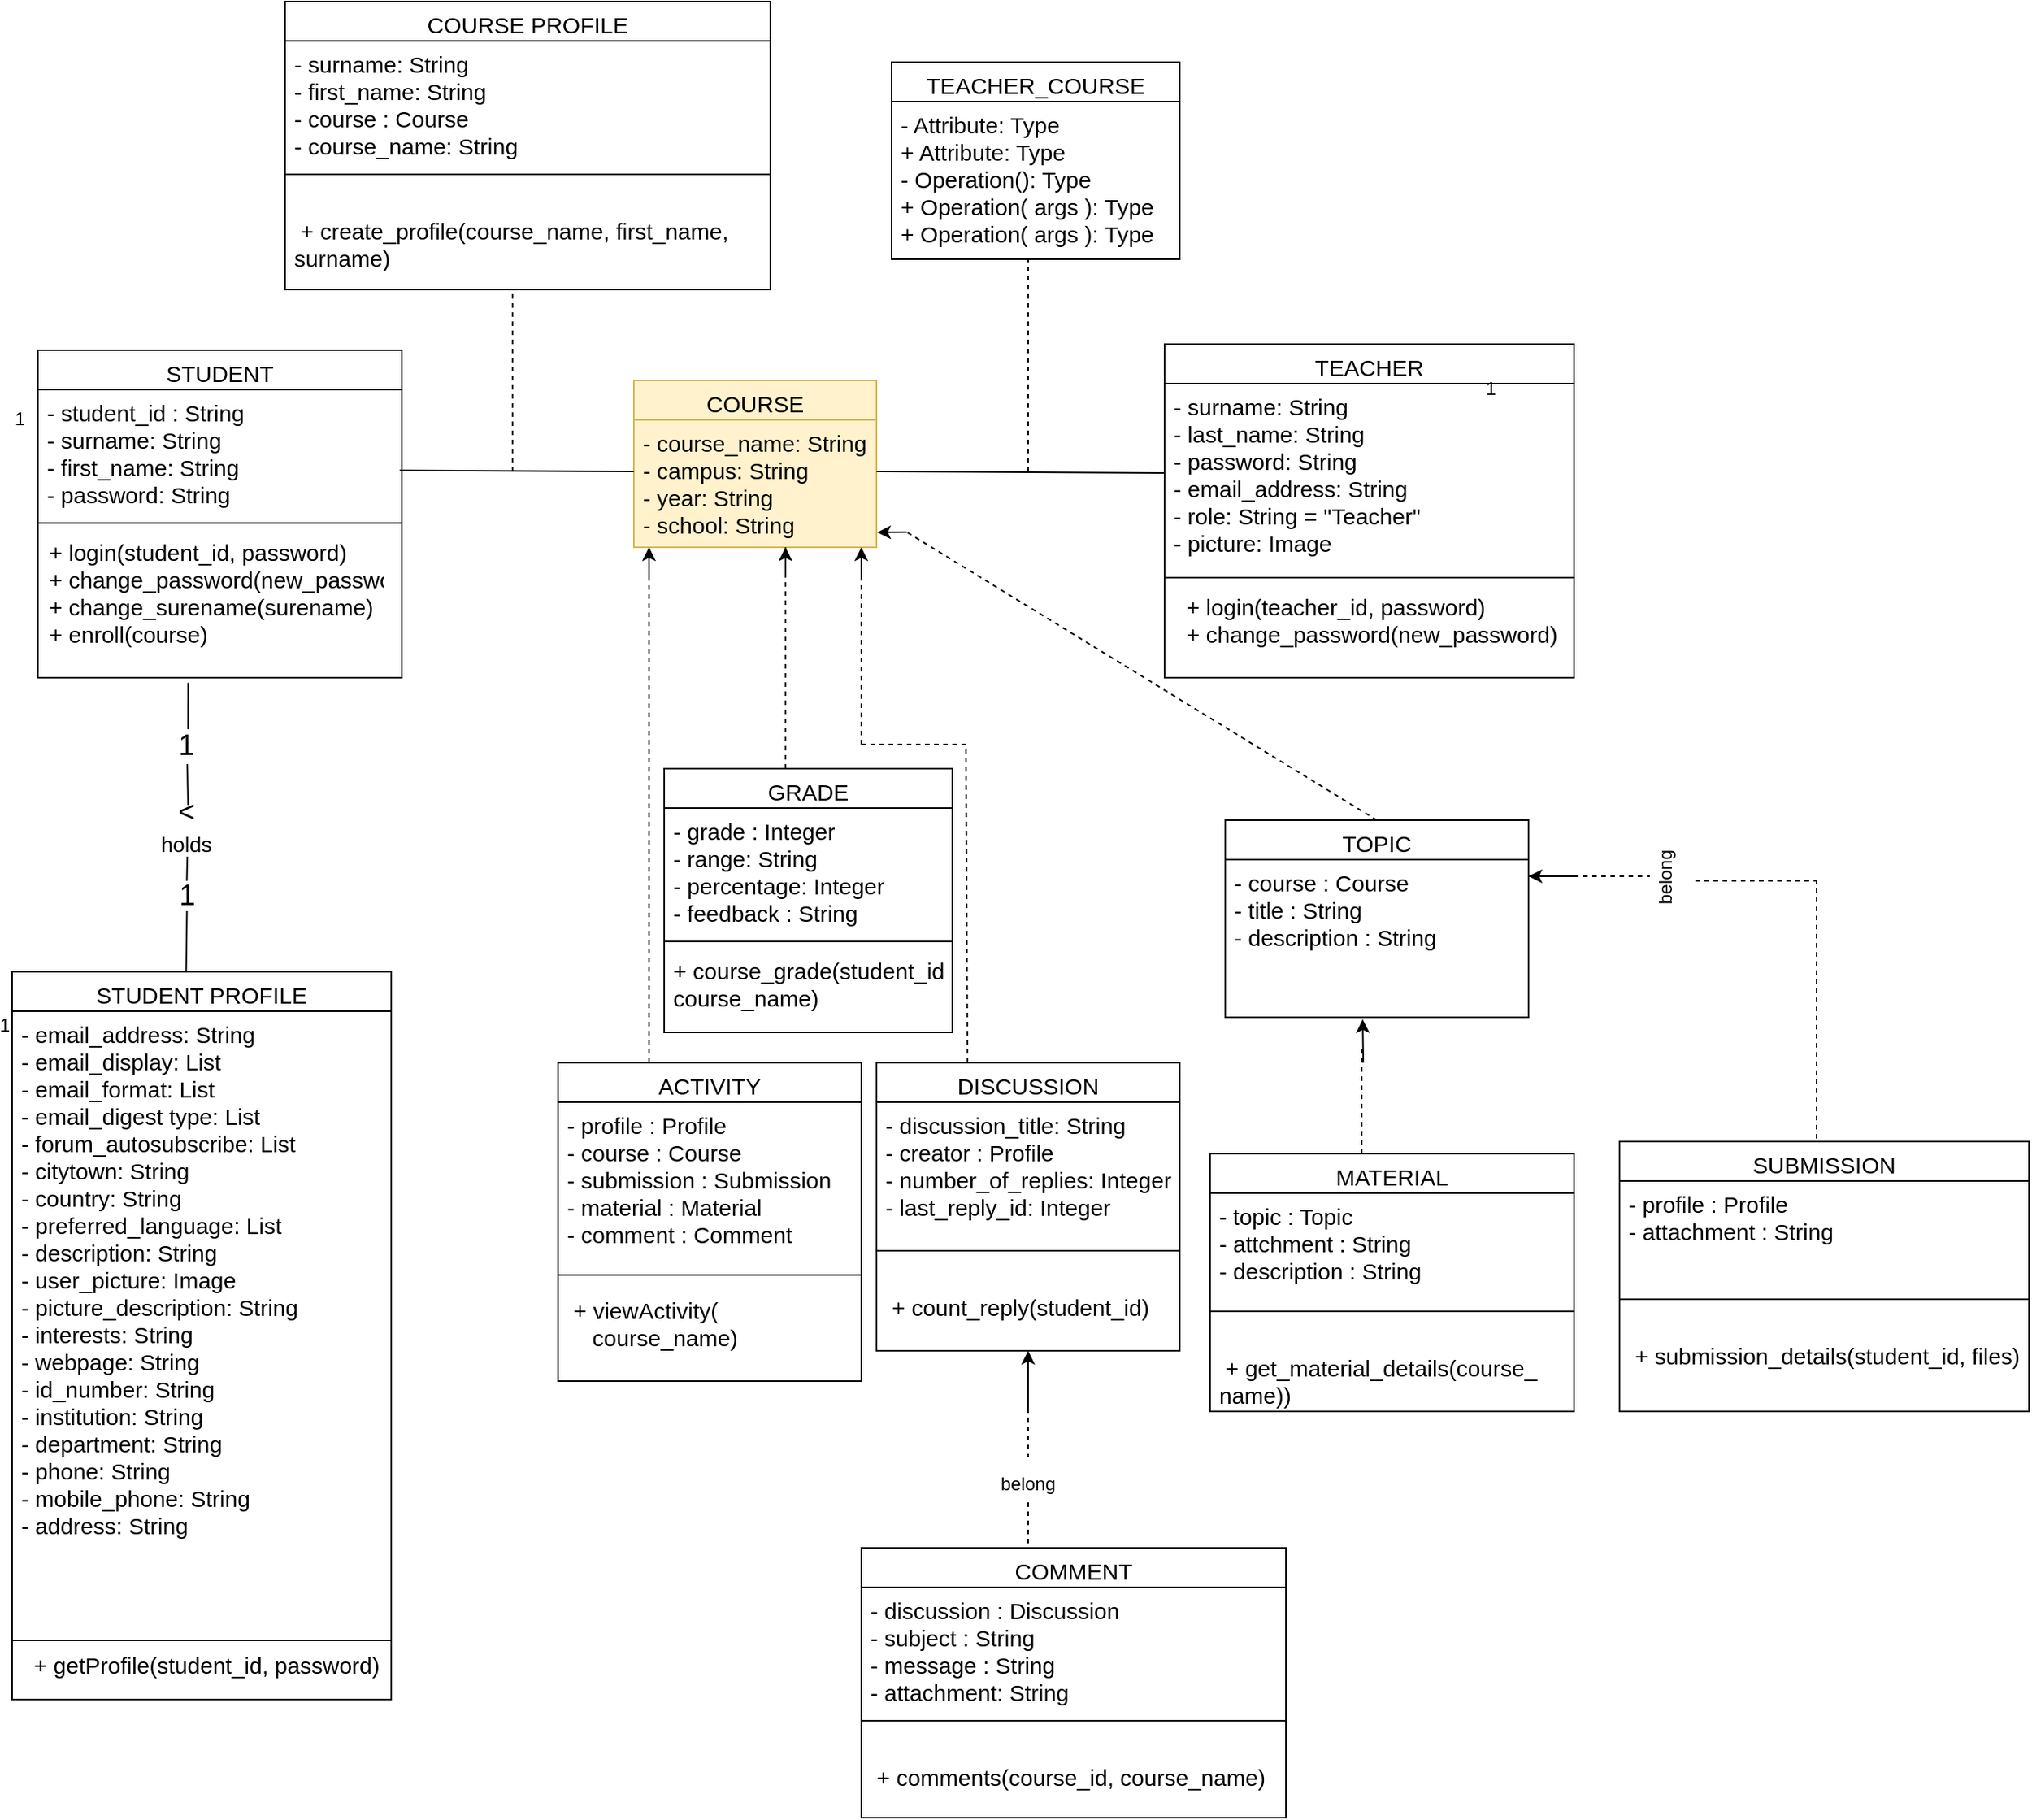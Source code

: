 <mxfile version="21.2.1" type="device">
  <diagram id="C5RBs43oDa-KdzZeNtuy" name="Page-1">
    <mxGraphModel dx="2373" dy="2061" grid="1" gridSize="10" guides="1" tooltips="1" connect="1" arrows="1" fold="1" page="1" pageScale="1" pageWidth="827" pageHeight="1169" math="0" shadow="0">
      <root>
        <mxCell id="WIyWlLk6GJQsqaUBKTNV-0" />
        <mxCell id="WIyWlLk6GJQsqaUBKTNV-1" parent="WIyWlLk6GJQsqaUBKTNV-0" />
        <mxCell id="zkfFHV4jXpPFQw0GAbJ--0" value="COURSE" style="swimlane;fontStyle=0;align=center;verticalAlign=top;childLayout=stackLayout;horizontal=1;startSize=26;horizontalStack=0;resizeParent=1;resizeLast=0;collapsible=1;marginBottom=0;rounded=0;shadow=0;strokeWidth=1;fontSize=15;fillColor=#fff2cc;strokeColor=#d6b656;" parent="WIyWlLk6GJQsqaUBKTNV-1" vertex="1">
          <mxGeometry x="220" y="110" width="160" height="110" as="geometry">
            <mxRectangle x="230" y="140" width="160" height="26" as="alternateBounds" />
          </mxGeometry>
        </mxCell>
        <mxCell id="zkfFHV4jXpPFQw0GAbJ--1" value="- course_name: String&#xa;- campus: String&#xa;- year: String&#xa;- school: String" style="text;align=left;verticalAlign=top;spacingLeft=4;spacingRight=4;overflow=hidden;rotatable=0;points=[[0,0.5],[1,0.5]];portConstraint=eastwest;fontSize=15;fillColor=#fff2cc;strokeColor=#d6b656;" parent="zkfFHV4jXpPFQw0GAbJ--0" vertex="1">
          <mxGeometry y="26" width="160" height="84" as="geometry" />
        </mxCell>
        <mxCell id="FfsMu4vWAQ3ceguvKgvo-1" value="" style="endArrow=none;html=1;rounded=0;exitX=0.994;exitY=0.634;exitDx=0;exitDy=0;exitPerimeter=0;" edge="1" parent="WIyWlLk6GJQsqaUBKTNV-1" source="FfsMu4vWAQ3ceguvKgvo-3">
          <mxGeometry width="50" height="50" relative="1" as="geometry">
            <mxPoint x="-10" y="170" as="sourcePoint" />
            <mxPoint x="220" y="170" as="targetPoint" />
          </mxGeometry>
        </mxCell>
        <mxCell id="FfsMu4vWAQ3ceguvKgvo-2" value="STUDENT" style="swimlane;fontStyle=0;align=center;verticalAlign=top;childLayout=stackLayout;horizontal=1;startSize=26;horizontalStack=0;resizeParent=1;resizeLast=0;collapsible=1;marginBottom=0;rounded=0;shadow=0;strokeWidth=1;fontSize=15;" vertex="1" parent="WIyWlLk6GJQsqaUBKTNV-1">
          <mxGeometry x="-173" y="90" width="240" height="216" as="geometry">
            <mxRectangle x="550" y="140" width="160" height="26" as="alternateBounds" />
          </mxGeometry>
        </mxCell>
        <mxCell id="FfsMu4vWAQ3ceguvKgvo-3" value="- student_id : String&#xa;- surname: String&#xa;- first_name: String&#xa;- password: String" style="text;align=left;verticalAlign=top;spacingLeft=4;spacingRight=4;overflow=hidden;rotatable=0;points=[[0,0.5],[1,0.5]];portConstraint=eastwest;fontSize=15;" vertex="1" parent="FfsMu4vWAQ3ceguvKgvo-2">
          <mxGeometry y="26" width="240" height="84" as="geometry" />
        </mxCell>
        <mxCell id="FfsMu4vWAQ3ceguvKgvo-8" value="" style="line;html=1;strokeWidth=1;align=left;verticalAlign=middle;spacingTop=-1;spacingLeft=3;spacingRight=3;rotatable=0;labelPosition=right;points=[];portConstraint=eastwest;" vertex="1" parent="FfsMu4vWAQ3ceguvKgvo-2">
          <mxGeometry y="110" width="240" height="8" as="geometry" />
        </mxCell>
        <mxCell id="FfsMu4vWAQ3ceguvKgvo-11" value="1" style="resizable=0;align=right;verticalAlign=bottom;labelBackgroundColor=none;fontSize=12;" connectable="0" vertex="1" parent="WIyWlLk6GJQsqaUBKTNV-1">
          <mxGeometry x="-180" y="144" as="geometry" />
        </mxCell>
        <mxCell id="FfsMu4vWAQ3ceguvKgvo-12" value="  + login(student_id, password)&#xa;  + change_password(new_password)&#xa;  + change_surename(surename)&#xa;  + enroll(course)" style="text;align=left;verticalAlign=top;spacingLeft=4;spacingRight=4;overflow=hidden;rotatable=0;points=[[0,0.5],[1,0.5]];portConstraint=eastwest;fontSize=15;" vertex="1" parent="WIyWlLk6GJQsqaUBKTNV-1">
          <mxGeometry x="-180" y="208" width="240" height="102" as="geometry" />
        </mxCell>
        <mxCell id="FfsMu4vWAQ3ceguvKgvo-16" value="" style="endArrow=none;dashed=1;html=1;rounded=0;" edge="1" parent="WIyWlLk6GJQsqaUBKTNV-1">
          <mxGeometry width="50" height="50" relative="1" as="geometry">
            <mxPoint x="140" y="170" as="sourcePoint" />
            <mxPoint x="140" y="50" as="targetPoint" />
          </mxGeometry>
        </mxCell>
        <mxCell id="FfsMu4vWAQ3ceguvKgvo-22" value="&lt;font style=&quot;font-size: 19px;&quot;&gt;1&lt;/font&gt;" style="text;html=1;strokeColor=none;fillColor=none;align=center;verticalAlign=middle;whiteSpace=wrap;rounded=0;fontSize=19;" vertex="1" parent="WIyWlLk6GJQsqaUBKTNV-1">
          <mxGeometry x="-105" y="336" width="60" height="30" as="geometry" />
        </mxCell>
        <mxCell id="FfsMu4vWAQ3ceguvKgvo-24" value="&lt;font style=&quot;font-size: 19px;&quot;&gt;&amp;lt;&lt;/font&gt;" style="text;html=1;strokeColor=none;fillColor=none;align=center;verticalAlign=middle;whiteSpace=wrap;rounded=0;fontSize=19;" vertex="1" parent="WIyWlLk6GJQsqaUBKTNV-1">
          <mxGeometry x="-105" y="380" width="60" height="30" as="geometry" />
        </mxCell>
        <mxCell id="FfsMu4vWAQ3ceguvKgvo-25" value="" style="endArrow=none;dashed=1;html=1;rounded=0;" edge="1" parent="WIyWlLk6GJQsqaUBKTNV-1" source="FfsMu4vWAQ3ceguvKgvo-27">
          <mxGeometry width="50" height="50" relative="1" as="geometry">
            <mxPoint x="-70" y="430" as="sourcePoint" />
            <mxPoint x="-70.5" y="410" as="targetPoint" />
          </mxGeometry>
        </mxCell>
        <mxCell id="FfsMu4vWAQ3ceguvKgvo-26" value="&lt;font style=&quot;font-size: 19px;&quot;&gt;1&lt;/font&gt;" style="text;html=1;strokeColor=none;fillColor=none;align=center;verticalAlign=middle;whiteSpace=wrap;rounded=0;fontSize=19;" vertex="1" parent="WIyWlLk6GJQsqaUBKTNV-1">
          <mxGeometry x="-102.5" y="440" width="55" height="20" as="geometry" />
        </mxCell>
        <mxCell id="FfsMu4vWAQ3ceguvKgvo-27" value="&lt;font style=&quot;font-size: 14px;&quot;&gt;holds&lt;/font&gt;" style="text;html=1;strokeColor=none;fillColor=none;align=center;verticalAlign=middle;whiteSpace=wrap;rounded=0;fontSize=19;" vertex="1" parent="WIyWlLk6GJQsqaUBKTNV-1">
          <mxGeometry x="-100" y="410" width="50" height="10" as="geometry" />
        </mxCell>
        <mxCell id="FfsMu4vWAQ3ceguvKgvo-29" value="STUDENT PROFILE" style="swimlane;fontStyle=0;align=center;verticalAlign=top;childLayout=stackLayout;horizontal=1;startSize=26;horizontalStack=0;resizeParent=1;resizeLast=0;collapsible=1;marginBottom=0;rounded=0;shadow=0;strokeWidth=1;fontSize=15;" vertex="1" parent="WIyWlLk6GJQsqaUBKTNV-1">
          <mxGeometry x="-190" y="500" width="250" height="480" as="geometry">
            <mxRectangle x="550" y="140" width="160" height="26" as="alternateBounds" />
          </mxGeometry>
        </mxCell>
        <mxCell id="FfsMu4vWAQ3ceguvKgvo-30" value="- email_address: String&#xa;- email_display: List&#xa;- email_format: List&#xa;- email_digest type: List&#xa;- forum_autosubscribe: List&#xa;- citytown: String&#xa;- country: String&#xa;- preferred_language: List&#xa;- description: String&#xa;- user_picture: Image&#xa;- picture_description: String&#xa;- interests: String&#xa;- webpage: String&#xa;- id_number: String&#xa;- institution: String&#xa;- department: String&#xa;- phone: String&#xa;- mobile_phone: String&#xa;- address: String" style="text;align=left;verticalAlign=top;spacingLeft=4;spacingRight=4;overflow=hidden;rotatable=0;points=[[0,0.5],[1,0.5]];portConstraint=eastwest;fontSize=15;" vertex="1" parent="FfsMu4vWAQ3ceguvKgvo-29">
          <mxGeometry y="26" width="250" height="414" as="geometry" />
        </mxCell>
        <mxCell id="FfsMu4vWAQ3ceguvKgvo-31" value="" style="line;html=1;strokeWidth=1;align=left;verticalAlign=middle;spacingTop=-1;spacingLeft=3;spacingRight=3;rotatable=0;labelPosition=right;points=[];portConstraint=eastwest;" vertex="1" parent="FfsMu4vWAQ3ceguvKgvo-29">
          <mxGeometry y="440" width="250" height="2" as="geometry" />
        </mxCell>
        <mxCell id="FfsMu4vWAQ3ceguvKgvo-80" value="  + getProfile(student_id, password)&#xa;" style="text;align=left;verticalAlign=top;spacingLeft=4;spacingRight=4;overflow=hidden;rotatable=0;points=[[0,0.5],[1,0.5]];portConstraint=eastwest;fontSize=15;" vertex="1" parent="FfsMu4vWAQ3ceguvKgvo-29">
          <mxGeometry y="442" width="250" height="38" as="geometry" />
        </mxCell>
        <mxCell id="FfsMu4vWAQ3ceguvKgvo-32" value="1" style="resizable=0;align=right;verticalAlign=bottom;labelBackgroundColor=none;fontSize=12;" connectable="0" vertex="1" parent="WIyWlLk6GJQsqaUBKTNV-1">
          <mxGeometry x="-190" y="544" as="geometry" />
        </mxCell>
        <mxCell id="FfsMu4vWAQ3ceguvKgvo-39" value="" style="endArrow=none;dashed=1;html=1;rounded=0;" edge="1" parent="WIyWlLk6GJQsqaUBKTNV-1">
          <mxGeometry width="50" height="50" relative="1" as="geometry">
            <mxPoint x="320" y="390" as="sourcePoint" />
            <mxPoint x="320" y="220" as="targetPoint" />
          </mxGeometry>
        </mxCell>
        <mxCell id="FfsMu4vWAQ3ceguvKgvo-42" value="" style="endArrow=classic;html=1;rounded=0;" edge="1" parent="WIyWlLk6GJQsqaUBKTNV-1">
          <mxGeometry width="50" height="50" relative="1" as="geometry">
            <mxPoint x="320" y="240" as="sourcePoint" />
            <mxPoint x="320" y="220" as="targetPoint" />
          </mxGeometry>
        </mxCell>
        <mxCell id="FfsMu4vWAQ3ceguvKgvo-43" value="" style="endArrow=none;dashed=1;html=1;rounded=0;" edge="1" parent="WIyWlLk6GJQsqaUBKTNV-1">
          <mxGeometry width="50" height="50" relative="1" as="geometry">
            <mxPoint x="230" y="560" as="sourcePoint" />
            <mxPoint x="230" y="230" as="targetPoint" />
          </mxGeometry>
        </mxCell>
        <mxCell id="FfsMu4vWAQ3ceguvKgvo-44" value="" style="endArrow=classic;html=1;rounded=0;" edge="1" parent="WIyWlLk6GJQsqaUBKTNV-1">
          <mxGeometry width="50" height="50" relative="1" as="geometry">
            <mxPoint x="230" y="240" as="sourcePoint" />
            <mxPoint x="230" y="220" as="targetPoint" />
          </mxGeometry>
        </mxCell>
        <mxCell id="FfsMu4vWAQ3ceguvKgvo-45" value="ACTIVITY" style="swimlane;fontStyle=0;align=center;verticalAlign=top;childLayout=stackLayout;horizontal=1;startSize=26;horizontalStack=0;resizeParent=1;resizeLast=0;collapsible=1;marginBottom=0;rounded=0;shadow=0;strokeWidth=1;fontSize=15;" vertex="1" parent="WIyWlLk6GJQsqaUBKTNV-1">
          <mxGeometry x="170" y="560" width="200" height="210" as="geometry">
            <mxRectangle x="230" y="140" width="160" height="26" as="alternateBounds" />
          </mxGeometry>
        </mxCell>
        <mxCell id="FfsMu4vWAQ3ceguvKgvo-46" value="- profile : Profile&#xa;- course : Course&#xa;- submission : Submission&#xa;- material : Material&#xa;- comment : Comment" style="text;align=left;verticalAlign=top;spacingLeft=4;spacingRight=4;overflow=hidden;rotatable=0;points=[[0,0.5],[1,0.5]];portConstraint=eastwest;fontSize=15;" vertex="1" parent="FfsMu4vWAQ3ceguvKgvo-45">
          <mxGeometry y="26" width="200" height="104" as="geometry" />
        </mxCell>
        <mxCell id="FfsMu4vWAQ3ceguvKgvo-84" value="" style="endArrow=none;html=1;rounded=0;" edge="1" parent="FfsMu4vWAQ3ceguvKgvo-45">
          <mxGeometry width="50" height="50" relative="1" as="geometry">
            <mxPoint y="140" as="sourcePoint" />
            <mxPoint x="200" y="140" as="targetPoint" />
          </mxGeometry>
        </mxCell>
        <mxCell id="FfsMu4vWAQ3ceguvKgvo-85" value="&#xa; + viewActivity(&#xa;    course_name)&#xa;" style="text;align=left;verticalAlign=top;spacingLeft=4;spacingRight=4;overflow=hidden;rotatable=0;points=[[0,0.5],[1,0.5]];portConstraint=eastwest;fontSize=15;" vertex="1" parent="FfsMu4vWAQ3ceguvKgvo-45">
          <mxGeometry y="130" width="200" height="70" as="geometry" />
        </mxCell>
        <mxCell id="FfsMu4vWAQ3ceguvKgvo-47" value="" style="endArrow=none;html=1;rounded=0;exitX=0.994;exitY=0.634;exitDx=0;exitDy=0;exitPerimeter=0;" edge="1" parent="WIyWlLk6GJQsqaUBKTNV-1">
          <mxGeometry width="50" height="50" relative="1" as="geometry">
            <mxPoint x="380" y="170" as="sourcePoint" />
            <mxPoint x="570" y="171" as="targetPoint" />
          </mxGeometry>
        </mxCell>
        <mxCell id="FfsMu4vWAQ3ceguvKgvo-50" value="" style="endArrow=none;dashed=1;html=1;rounded=0;entryX=0.474;entryY=1.004;entryDx=0;entryDy=0;entryPerimeter=0;" edge="1" parent="WIyWlLk6GJQsqaUBKTNV-1" target="FfsMu4vWAQ3ceguvKgvo-52">
          <mxGeometry width="50" height="50" relative="1" as="geometry">
            <mxPoint x="480" y="170" as="sourcePoint" />
            <mxPoint x="480" y="50" as="targetPoint" />
          </mxGeometry>
        </mxCell>
        <mxCell id="FfsMu4vWAQ3ceguvKgvo-51" value="TEACHER_COURSE" style="swimlane;fontStyle=0;align=center;verticalAlign=top;childLayout=stackLayout;horizontal=1;startSize=26;horizontalStack=0;resizeParent=1;resizeLast=0;collapsible=1;marginBottom=0;rounded=0;shadow=0;strokeWidth=1;fontSize=15;" vertex="1" parent="WIyWlLk6GJQsqaUBKTNV-1">
          <mxGeometry x="390" y="-100" width="190" height="130" as="geometry">
            <mxRectangle x="230" y="140" width="160" height="26" as="alternateBounds" />
          </mxGeometry>
        </mxCell>
        <mxCell id="FfsMu4vWAQ3ceguvKgvo-52" value="-  Attribute: Type&#xa;+ Attribute: Type&#xa;-  Operation(): Type&#xa;+ Operation( args ): Type&#xa;+ Operation( args ): Type" style="text;align=left;verticalAlign=top;spacingLeft=4;spacingRight=4;overflow=hidden;rotatable=0;points=[[0,0.5],[1,0.5]];portConstraint=eastwest;fontSize=15;" vertex="1" parent="FfsMu4vWAQ3ceguvKgvo-51">
          <mxGeometry y="26" width="190" height="104" as="geometry" />
        </mxCell>
        <mxCell id="FfsMu4vWAQ3ceguvKgvo-53" value="" style="endArrow=none;dashed=1;html=1;rounded=0;" edge="1" parent="WIyWlLk6GJQsqaUBKTNV-1">
          <mxGeometry width="50" height="50" relative="1" as="geometry">
            <mxPoint x="370" y="350" as="sourcePoint" />
            <mxPoint x="370" y="220" as="targetPoint" />
          </mxGeometry>
        </mxCell>
        <mxCell id="FfsMu4vWAQ3ceguvKgvo-54" value="" style="endArrow=classic;html=1;rounded=0;" edge="1" parent="WIyWlLk6GJQsqaUBKTNV-1">
          <mxGeometry width="50" height="50" relative="1" as="geometry">
            <mxPoint x="370" y="240" as="sourcePoint" />
            <mxPoint x="370" y="220" as="targetPoint" />
            <Array as="points">
              <mxPoint x="370" y="230" />
            </Array>
          </mxGeometry>
        </mxCell>
        <mxCell id="FfsMu4vWAQ3ceguvKgvo-55" value="" style="endArrow=none;dashed=1;html=1;rounded=0;" edge="1" parent="WIyWlLk6GJQsqaUBKTNV-1">
          <mxGeometry width="50" height="50" relative="1" as="geometry">
            <mxPoint x="370" y="350" as="sourcePoint" />
            <mxPoint x="440" y="350" as="targetPoint" />
          </mxGeometry>
        </mxCell>
        <mxCell id="FfsMu4vWAQ3ceguvKgvo-56" value="" style="endArrow=none;dashed=1;html=1;rounded=0;" edge="1" parent="WIyWlLk6GJQsqaUBKTNV-1">
          <mxGeometry width="50" height="50" relative="1" as="geometry">
            <mxPoint x="440" y="560" as="sourcePoint" />
            <mxPoint x="439" y="350" as="targetPoint" />
          </mxGeometry>
        </mxCell>
        <mxCell id="FfsMu4vWAQ3ceguvKgvo-59" value="TOPIC" style="swimlane;fontStyle=0;align=center;verticalAlign=top;childLayout=stackLayout;horizontal=1;startSize=26;horizontalStack=0;resizeParent=1;resizeLast=0;collapsible=1;marginBottom=0;rounded=0;shadow=0;strokeWidth=1;fontSize=15;" vertex="1" parent="WIyWlLk6GJQsqaUBKTNV-1">
          <mxGeometry x="610" y="400" width="200" height="130" as="geometry">
            <mxRectangle x="230" y="140" width="160" height="26" as="alternateBounds" />
          </mxGeometry>
        </mxCell>
        <mxCell id="FfsMu4vWAQ3ceguvKgvo-60" value="- course : Course&#xa;- title : String&#xa;- description : String" style="text;align=left;verticalAlign=top;spacingLeft=4;spacingRight=4;overflow=hidden;rotatable=0;points=[[0,0.5],[1,0.5]];portConstraint=eastwest;fontSize=15;" vertex="1" parent="FfsMu4vWAQ3ceguvKgvo-59">
          <mxGeometry y="26" width="200" height="104" as="geometry" />
        </mxCell>
        <mxCell id="FfsMu4vWAQ3ceguvKgvo-61" value="" style="endArrow=none;dashed=1;html=1;rounded=0;exitX=0.5;exitY=0;exitDx=0;exitDy=0;" edge="1" parent="WIyWlLk6GJQsqaUBKTNV-1" source="FfsMu4vWAQ3ceguvKgvo-59">
          <mxGeometry width="50" height="50" relative="1" as="geometry">
            <mxPoint x="830" y="490" as="sourcePoint" />
            <mxPoint x="400" y="210" as="targetPoint" />
          </mxGeometry>
        </mxCell>
        <mxCell id="FfsMu4vWAQ3ceguvKgvo-62" value="" style="endArrow=classic;html=1;rounded=0;entryX=1.003;entryY=0.883;entryDx=0;entryDy=0;entryPerimeter=0;" edge="1" parent="WIyWlLk6GJQsqaUBKTNV-1" target="zkfFHV4jXpPFQw0GAbJ--1">
          <mxGeometry width="50" height="50" relative="1" as="geometry">
            <mxPoint x="400" y="210" as="sourcePoint" />
            <mxPoint x="400" y="190" as="targetPoint" />
            <Array as="points" />
          </mxGeometry>
        </mxCell>
        <mxCell id="FfsMu4vWAQ3ceguvKgvo-67" value="" style="endArrow=none;dashed=1;html=1;rounded=0;" edge="1" parent="WIyWlLk6GJQsqaUBKTNV-1">
          <mxGeometry width="50" height="50" relative="1" as="geometry">
            <mxPoint x="1000" y="610" as="sourcePoint" />
            <mxPoint x="1000" y="440" as="targetPoint" />
          </mxGeometry>
        </mxCell>
        <mxCell id="FfsMu4vWAQ3ceguvKgvo-68" value="" style="endArrow=none;dashed=1;html=1;rounded=0;" edge="1" parent="WIyWlLk6GJQsqaUBKTNV-1">
          <mxGeometry width="50" height="50" relative="1" as="geometry">
            <mxPoint x="920" y="440" as="sourcePoint" />
            <mxPoint x="1000" y="440" as="targetPoint" />
          </mxGeometry>
        </mxCell>
        <mxCell id="FfsMu4vWAQ3ceguvKgvo-69" value="belong" style="text;html=1;strokeColor=none;fillColor=none;align=center;verticalAlign=middle;whiteSpace=wrap;rounded=0;rotation=-90;" vertex="1" parent="WIyWlLk6GJQsqaUBKTNV-1">
          <mxGeometry x="870" y="420" width="60" height="35" as="geometry" />
        </mxCell>
        <mxCell id="FfsMu4vWAQ3ceguvKgvo-70" value="" style="endArrow=none;dashed=1;html=1;rounded=0;" edge="1" parent="WIyWlLk6GJQsqaUBKTNV-1">
          <mxGeometry width="50" height="50" relative="1" as="geometry">
            <mxPoint x="810" y="437" as="sourcePoint" />
            <mxPoint x="890" y="437" as="targetPoint" />
          </mxGeometry>
        </mxCell>
        <mxCell id="FfsMu4vWAQ3ceguvKgvo-71" value="" style="endArrow=classic;html=1;rounded=0;" edge="1" parent="WIyWlLk6GJQsqaUBKTNV-1">
          <mxGeometry width="50" height="50" relative="1" as="geometry">
            <mxPoint x="840" y="437" as="sourcePoint" />
            <mxPoint x="810" y="437" as="targetPoint" />
            <Array as="points" />
          </mxGeometry>
        </mxCell>
        <mxCell id="FfsMu4vWAQ3ceguvKgvo-72" value="" style="endArrow=none;dashed=1;html=1;rounded=0;" edge="1" parent="WIyWlLk6GJQsqaUBKTNV-1">
          <mxGeometry width="50" height="50" relative="1" as="geometry">
            <mxPoint x="700" y="620" as="sourcePoint" />
            <mxPoint x="700" y="550" as="targetPoint" />
          </mxGeometry>
        </mxCell>
        <mxCell id="FfsMu4vWAQ3ceguvKgvo-74" value="" style="endArrow=classic;html=1;rounded=0;entryX=0.453;entryY=1.013;entryDx=0;entryDy=0;entryPerimeter=0;" edge="1" parent="WIyWlLk6GJQsqaUBKTNV-1" target="FfsMu4vWAQ3ceguvKgvo-60">
          <mxGeometry width="50" height="50" relative="1" as="geometry">
            <mxPoint x="701" y="560" as="sourcePoint" />
            <mxPoint x="880" y="560" as="targetPoint" />
          </mxGeometry>
        </mxCell>
        <mxCell id="FfsMu4vWAQ3ceguvKgvo-75" value="" style="endArrow=none;html=1;rounded=0;entryX=0.442;entryY=0.994;entryDx=0;entryDy=0;entryPerimeter=0;" edge="1" parent="WIyWlLk6GJQsqaUBKTNV-1" target="FfsMu4vWAQ3ceguvKgvo-12">
          <mxGeometry width="50" height="50" relative="1" as="geometry">
            <mxPoint x="-74" y="340" as="sourcePoint" />
            <mxPoint x="80" y="350" as="targetPoint" />
          </mxGeometry>
        </mxCell>
        <mxCell id="FfsMu4vWAQ3ceguvKgvo-76" value="" style="endArrow=none;html=1;rounded=0;entryX=0.442;entryY=0.994;entryDx=0;entryDy=0;entryPerimeter=0;" edge="1" parent="WIyWlLk6GJQsqaUBKTNV-1">
          <mxGeometry width="50" height="50" relative="1" as="geometry">
            <mxPoint x="-74" y="390" as="sourcePoint" />
            <mxPoint x="-74.5" y="363" as="targetPoint" />
          </mxGeometry>
        </mxCell>
        <mxCell id="FfsMu4vWAQ3ceguvKgvo-77" value="" style="endArrow=none;html=1;rounded=0;entryX=0.442;entryY=0.994;entryDx=0;entryDy=0;entryPerimeter=0;" edge="1" parent="WIyWlLk6GJQsqaUBKTNV-1" source="FfsMu4vWAQ3ceguvKgvo-26">
          <mxGeometry width="50" height="50" relative="1" as="geometry">
            <mxPoint x="-74" y="430" as="sourcePoint" />
            <mxPoint x="-74.5" y="424" as="targetPoint" />
          </mxGeometry>
        </mxCell>
        <mxCell id="FfsMu4vWAQ3ceguvKgvo-79" value="" style="endArrow=none;html=1;rounded=0;entryX=0.442;entryY=0.994;entryDx=0;entryDy=0;entryPerimeter=0;exitX=0.459;exitY=0;exitDx=0;exitDy=0;exitPerimeter=0;" edge="1" parent="WIyWlLk6GJQsqaUBKTNV-1" source="FfsMu4vWAQ3ceguvKgvo-29">
          <mxGeometry width="50" height="50" relative="1" as="geometry">
            <mxPoint x="-75.25" y="476" as="sourcePoint" />
            <mxPoint x="-74.75" y="460" as="targetPoint" />
          </mxGeometry>
        </mxCell>
        <mxCell id="FfsMu4vWAQ3ceguvKgvo-96" value="TEACHER" style="swimlane;fontStyle=0;align=center;verticalAlign=top;childLayout=stackLayout;horizontal=1;startSize=26;horizontalStack=0;resizeParent=1;resizeLast=0;collapsible=1;marginBottom=0;rounded=0;shadow=0;strokeWidth=1;fontSize=15;" vertex="1" parent="WIyWlLk6GJQsqaUBKTNV-1">
          <mxGeometry x="570" y="86" width="270" height="220" as="geometry">
            <mxRectangle x="550" y="140" width="160" height="26" as="alternateBounds" />
          </mxGeometry>
        </mxCell>
        <mxCell id="FfsMu4vWAQ3ceguvKgvo-97" value="- surname: String&#xa;- last_name: String&#xa;- password: String&#xa;- email_address: String&#xa;- role: String = &quot;Teacher&quot;&#xa;- picture: Image" style="text;align=left;verticalAlign=top;spacingLeft=4;spacingRight=4;overflow=hidden;rotatable=0;points=[[0,0.5],[1,0.5]];portConstraint=eastwest;fontSize=15;" vertex="1" parent="FfsMu4vWAQ3ceguvKgvo-96">
          <mxGeometry y="26" width="270" height="124" as="geometry" />
        </mxCell>
        <mxCell id="FfsMu4vWAQ3ceguvKgvo-98" value="" style="line;html=1;strokeWidth=1;align=left;verticalAlign=middle;spacingTop=-1;spacingLeft=3;spacingRight=3;rotatable=0;labelPosition=right;points=[];portConstraint=eastwest;" vertex="1" parent="FfsMu4vWAQ3ceguvKgvo-96">
          <mxGeometry y="150" width="270" height="8" as="geometry" />
        </mxCell>
        <mxCell id="FfsMu4vWAQ3ceguvKgvo-101" value="  + login(teacher_id, password)&#xa;  + change_password(new_password)&#xa;" style="text;align=left;verticalAlign=top;spacingLeft=4;spacingRight=4;overflow=hidden;rotatable=0;points=[[0,0.5],[1,0.5]];portConstraint=eastwest;fontSize=15;" vertex="1" parent="FfsMu4vWAQ3ceguvKgvo-96">
          <mxGeometry y="158" width="270" height="42" as="geometry" />
        </mxCell>
        <mxCell id="FfsMu4vWAQ3ceguvKgvo-99" value="1" style="resizable=0;align=right;verticalAlign=bottom;labelBackgroundColor=none;fontSize=12;" connectable="0" vertex="1" parent="WIyWlLk6GJQsqaUBKTNV-1">
          <mxGeometry x="790" y="124" as="geometry" />
        </mxCell>
        <mxCell id="FfsMu4vWAQ3ceguvKgvo-103" value="DISCUSSION" style="swimlane;fontStyle=0;align=center;verticalAlign=top;childLayout=stackLayout;horizontal=1;startSize=26;horizontalStack=0;resizeParent=1;resizeLast=0;collapsible=1;marginBottom=0;rounded=0;shadow=0;strokeWidth=1;fontSize=15;" vertex="1" parent="WIyWlLk6GJQsqaUBKTNV-1">
          <mxGeometry x="380" y="560" width="200" height="190" as="geometry">
            <mxRectangle x="550" y="140" width="160" height="26" as="alternateBounds" />
          </mxGeometry>
        </mxCell>
        <mxCell id="FfsMu4vWAQ3ceguvKgvo-104" value="- discussion_title: String&#xa;- creator : Profile&#xa;- number_of_replies: Integer&#xa;- last_reply_id: Integer&#xa;&#xa;" style="text;align=left;verticalAlign=top;spacingLeft=4;spacingRight=4;overflow=hidden;rotatable=0;points=[[0,0.5],[1,0.5]];portConstraint=eastwest;fontSize=15;" vertex="1" parent="FfsMu4vWAQ3ceguvKgvo-103">
          <mxGeometry y="26" width="200" height="94" as="geometry" />
        </mxCell>
        <mxCell id="FfsMu4vWAQ3ceguvKgvo-105" value="" style="line;html=1;strokeWidth=1;align=left;verticalAlign=middle;spacingTop=-1;spacingLeft=3;spacingRight=3;rotatable=0;labelPosition=right;points=[];portConstraint=eastwest;" vertex="1" parent="FfsMu4vWAQ3ceguvKgvo-103">
          <mxGeometry y="120" width="200" height="8" as="geometry" />
        </mxCell>
        <mxCell id="FfsMu4vWAQ3ceguvKgvo-106" value="&#xa; + count_reply(student_id)&#xa;" style="text;align=left;verticalAlign=top;spacingLeft=4;spacingRight=4;overflow=hidden;rotatable=0;points=[[0,0.5],[1,0.5]];portConstraint=eastwest;fontSize=15;" vertex="1" parent="FfsMu4vWAQ3ceguvKgvo-103">
          <mxGeometry y="128" width="200" height="62" as="geometry" />
        </mxCell>
        <mxCell id="FfsMu4vWAQ3ceguvKgvo-122" value="" style="endArrow=classic;html=1;rounded=0;" edge="1" parent="FfsMu4vWAQ3ceguvKgvo-103">
          <mxGeometry width="50" height="50" relative="1" as="geometry">
            <mxPoint x="100" y="230" as="sourcePoint" />
            <mxPoint x="100" y="190" as="targetPoint" />
            <Array as="points" />
          </mxGeometry>
        </mxCell>
        <mxCell id="FfsMu4vWAQ3ceguvKgvo-107" value="" style="resizable=0;align=right;verticalAlign=bottom;labelBackgroundColor=none;fontSize=12;" connectable="0" vertex="1" parent="WIyWlLk6GJQsqaUBKTNV-1">
          <mxGeometry x="580" y="668" as="geometry">
            <mxPoint x="9" y="5" as="offset" />
          </mxGeometry>
        </mxCell>
        <mxCell id="FfsMu4vWAQ3ceguvKgvo-109" value="MATERIAL" style="swimlane;fontStyle=0;align=center;verticalAlign=top;childLayout=stackLayout;horizontal=1;startSize=26;horizontalStack=0;resizeParent=1;resizeLast=0;collapsible=1;marginBottom=0;rounded=0;shadow=0;strokeWidth=1;fontSize=15;" vertex="1" parent="WIyWlLk6GJQsqaUBKTNV-1">
          <mxGeometry x="600" y="620" width="240" height="170" as="geometry">
            <mxRectangle x="550" y="140" width="160" height="26" as="alternateBounds" />
          </mxGeometry>
        </mxCell>
        <mxCell id="FfsMu4vWAQ3ceguvKgvo-110" value="- topic : Topic&#xa;- attchment : String&#xa;- description : String" style="text;align=left;verticalAlign=top;spacingLeft=4;spacingRight=4;overflow=hidden;rotatable=0;points=[[0,0.5],[1,0.5]];portConstraint=eastwest;fontSize=15;" vertex="1" parent="FfsMu4vWAQ3ceguvKgvo-109">
          <mxGeometry y="26" width="240" height="74" as="geometry" />
        </mxCell>
        <mxCell id="FfsMu4vWAQ3ceguvKgvo-111" value="" style="line;html=1;strokeWidth=1;align=left;verticalAlign=middle;spacingTop=-1;spacingLeft=3;spacingRight=3;rotatable=0;labelPosition=right;points=[];portConstraint=eastwest;" vertex="1" parent="FfsMu4vWAQ3ceguvKgvo-109">
          <mxGeometry y="100" width="240" height="8" as="geometry" />
        </mxCell>
        <mxCell id="FfsMu4vWAQ3ceguvKgvo-112" value="&#xa; + get_material_details(course_&#xa;name))&#xa;" style="text;align=left;verticalAlign=top;spacingLeft=4;spacingRight=4;overflow=hidden;rotatable=0;points=[[0,0.5],[1,0.5]];portConstraint=eastwest;fontSize=15;" vertex="1" parent="FfsMu4vWAQ3ceguvKgvo-109">
          <mxGeometry y="108" width="240" height="62" as="geometry" />
        </mxCell>
        <mxCell id="FfsMu4vWAQ3ceguvKgvo-113" value="SUBMISSION" style="swimlane;fontStyle=0;align=center;verticalAlign=top;childLayout=stackLayout;horizontal=1;startSize=26;horizontalStack=0;resizeParent=1;resizeLast=0;collapsible=1;marginBottom=0;rounded=0;shadow=0;strokeWidth=1;fontSize=15;" vertex="1" parent="WIyWlLk6GJQsqaUBKTNV-1">
          <mxGeometry x="870" y="612" width="270" height="178" as="geometry">
            <mxRectangle x="550" y="140" width="160" height="26" as="alternateBounds" />
          </mxGeometry>
        </mxCell>
        <mxCell id="FfsMu4vWAQ3ceguvKgvo-114" value="- profile : Profile&#xa;- attachment : String" style="text;align=left;verticalAlign=top;spacingLeft=4;spacingRight=4;overflow=hidden;rotatable=0;points=[[0,0.5],[1,0.5]];portConstraint=eastwest;fontSize=15;" vertex="1" parent="FfsMu4vWAQ3ceguvKgvo-113">
          <mxGeometry y="26" width="270" height="74" as="geometry" />
        </mxCell>
        <mxCell id="FfsMu4vWAQ3ceguvKgvo-115" value="" style="line;html=1;strokeWidth=1;align=left;verticalAlign=middle;spacingTop=-1;spacingLeft=3;spacingRight=3;rotatable=0;labelPosition=right;points=[];portConstraint=eastwest;" vertex="1" parent="FfsMu4vWAQ3ceguvKgvo-113">
          <mxGeometry y="100" width="270" height="8" as="geometry" />
        </mxCell>
        <mxCell id="FfsMu4vWAQ3ceguvKgvo-116" value="&#xa; + submission_details(student_id, files)&#xa;" style="text;align=left;verticalAlign=top;spacingLeft=4;spacingRight=4;overflow=hidden;rotatable=0;points=[[0,0.5],[1,0.5]];portConstraint=eastwest;fontSize=15;" vertex="1" parent="FfsMu4vWAQ3ceguvKgvo-113">
          <mxGeometry y="108" width="270" height="52" as="geometry" />
        </mxCell>
        <mxCell id="FfsMu4vWAQ3ceguvKgvo-121" value="" style="endArrow=none;dashed=1;html=1;rounded=0;" edge="1" parent="WIyWlLk6GJQsqaUBKTNV-1">
          <mxGeometry width="50" height="50" relative="1" as="geometry">
            <mxPoint x="480" y="770" as="sourcePoint" />
            <mxPoint x="480" y="820" as="targetPoint" />
          </mxGeometry>
        </mxCell>
        <mxCell id="FfsMu4vWAQ3ceguvKgvo-123" value="belong" style="text;html=1;strokeColor=none;fillColor=none;align=center;verticalAlign=middle;whiteSpace=wrap;rounded=0;rotation=0;" vertex="1" parent="WIyWlLk6GJQsqaUBKTNV-1">
          <mxGeometry x="450" y="807.5" width="60" height="60" as="geometry" />
        </mxCell>
        <mxCell id="FfsMu4vWAQ3ceguvKgvo-124" value="" style="endArrow=none;dashed=1;html=1;rounded=0;" edge="1" parent="WIyWlLk6GJQsqaUBKTNV-1">
          <mxGeometry width="50" height="50" relative="1" as="geometry">
            <mxPoint x="480" y="850" as="sourcePoint" />
            <mxPoint x="480" y="880" as="targetPoint" />
          </mxGeometry>
        </mxCell>
        <mxCell id="FfsMu4vWAQ3ceguvKgvo-125" value="COMMENT" style="swimlane;fontStyle=0;align=center;verticalAlign=top;childLayout=stackLayout;horizontal=1;startSize=26;horizontalStack=0;resizeParent=1;resizeLast=0;collapsible=1;marginBottom=0;rounded=0;shadow=0;strokeWidth=1;fontSize=15;" vertex="1" parent="WIyWlLk6GJQsqaUBKTNV-1">
          <mxGeometry x="370" y="880" width="280" height="178" as="geometry">
            <mxRectangle x="550" y="140" width="160" height="26" as="alternateBounds" />
          </mxGeometry>
        </mxCell>
        <mxCell id="FfsMu4vWAQ3ceguvKgvo-126" value="- discussion : Discussion&#xa;- subject : String&#xa;- message : String&#xa;- attachment: String" style="text;align=left;verticalAlign=top;spacingLeft=4;spacingRight=4;overflow=hidden;rotatable=0;points=[[0,0.5],[1,0.5]];portConstraint=eastwest;fontSize=15;" vertex="1" parent="FfsMu4vWAQ3ceguvKgvo-125">
          <mxGeometry y="26" width="280" height="84" as="geometry" />
        </mxCell>
        <mxCell id="FfsMu4vWAQ3ceguvKgvo-127" value="" style="line;html=1;strokeWidth=1;align=left;verticalAlign=middle;spacingTop=-1;spacingLeft=3;spacingRight=3;rotatable=0;labelPosition=right;points=[];portConstraint=eastwest;" vertex="1" parent="FfsMu4vWAQ3ceguvKgvo-125">
          <mxGeometry y="110" width="280" height="8" as="geometry" />
        </mxCell>
        <mxCell id="FfsMu4vWAQ3ceguvKgvo-128" value="&#xa; + comments(course_id, course_name)&#xa;" style="text;align=left;verticalAlign=top;spacingLeft=4;spacingRight=4;overflow=hidden;rotatable=0;points=[[0,0.5],[1,0.5]];portConstraint=eastwest;fontSize=15;" vertex="1" parent="FfsMu4vWAQ3ceguvKgvo-125">
          <mxGeometry y="118" width="280" height="52" as="geometry" />
        </mxCell>
        <mxCell id="FfsMu4vWAQ3ceguvKgvo-129" value="COURSE PROFILE" style="swimlane;fontStyle=0;align=center;verticalAlign=top;childLayout=stackLayout;horizontal=1;startSize=26;horizontalStack=0;resizeParent=1;resizeLast=0;collapsible=1;marginBottom=0;rounded=0;shadow=0;strokeWidth=1;fontSize=15;" vertex="1" parent="WIyWlLk6GJQsqaUBKTNV-1">
          <mxGeometry x="-10" y="-140" width="320" height="190" as="geometry">
            <mxRectangle x="550" y="140" width="160" height="26" as="alternateBounds" />
          </mxGeometry>
        </mxCell>
        <mxCell id="FfsMu4vWAQ3ceguvKgvo-130" value="- surname: String&#xa;- first_name: String&#xa;- course : Course&#xa;- course_name: String" style="text;align=left;verticalAlign=top;spacingLeft=4;spacingRight=4;overflow=hidden;rotatable=0;points=[[0,0.5],[1,0.5]];portConstraint=eastwest;fontSize=15;" vertex="1" parent="FfsMu4vWAQ3ceguvKgvo-129">
          <mxGeometry y="26" width="320" height="84" as="geometry" />
        </mxCell>
        <mxCell id="FfsMu4vWAQ3ceguvKgvo-131" value="" style="line;html=1;strokeWidth=1;align=left;verticalAlign=middle;spacingTop=-1;spacingLeft=3;spacingRight=3;rotatable=0;labelPosition=right;points=[];portConstraint=eastwest;" vertex="1" parent="FfsMu4vWAQ3ceguvKgvo-129">
          <mxGeometry y="110" width="320" height="8" as="geometry" />
        </mxCell>
        <mxCell id="FfsMu4vWAQ3ceguvKgvo-132" value="&#xa; + create_profile(course_name, first_name, &#xa;surname)&#xa;" style="text;align=left;verticalAlign=top;spacingLeft=4;spacingRight=4;overflow=hidden;rotatable=0;points=[[0,0.5],[1,0.5]];portConstraint=eastwest;fontSize=15;" vertex="1" parent="FfsMu4vWAQ3ceguvKgvo-129">
          <mxGeometry y="118" width="320" height="72" as="geometry" />
        </mxCell>
        <mxCell id="FfsMu4vWAQ3ceguvKgvo-133" value="GRADE" style="swimlane;fontStyle=0;align=center;verticalAlign=top;childLayout=stackLayout;horizontal=1;startSize=26;horizontalStack=0;resizeParent=1;resizeLast=0;collapsible=1;marginBottom=0;rounded=0;shadow=0;strokeWidth=1;fontSize=15;" vertex="1" parent="WIyWlLk6GJQsqaUBKTNV-1">
          <mxGeometry x="240" y="366" width="190" height="174" as="geometry">
            <mxRectangle x="550" y="140" width="160" height="26" as="alternateBounds" />
          </mxGeometry>
        </mxCell>
        <mxCell id="FfsMu4vWAQ3ceguvKgvo-134" value="- grade : Integer&#xa;- range: String&#xa;- percentage: Integer&#xa;- feedback : String" style="text;align=left;verticalAlign=top;spacingLeft=4;spacingRight=4;overflow=hidden;rotatable=0;points=[[0,0.5],[1,0.5]];portConstraint=eastwest;fontSize=15;" vertex="1" parent="FfsMu4vWAQ3ceguvKgvo-133">
          <mxGeometry y="26" width="190" height="84" as="geometry" />
        </mxCell>
        <mxCell id="FfsMu4vWAQ3ceguvKgvo-135" value="" style="line;html=1;strokeWidth=1;align=left;verticalAlign=middle;spacingTop=-1;spacingLeft=3;spacingRight=3;rotatable=0;labelPosition=right;points=[];portConstraint=eastwest;" vertex="1" parent="FfsMu4vWAQ3ceguvKgvo-133">
          <mxGeometry y="110" width="190" height="8" as="geometry" />
        </mxCell>
        <mxCell id="FfsMu4vWAQ3ceguvKgvo-136" value="+ course_grade(student_id, &#xa;course_name)&#xa;" style="text;align=left;verticalAlign=top;spacingLeft=4;spacingRight=4;overflow=hidden;rotatable=0;points=[[0,0.5],[1,0.5]];portConstraint=eastwest;fontSize=15;" vertex="1" parent="FfsMu4vWAQ3ceguvKgvo-133">
          <mxGeometry y="118" width="190" height="52" as="geometry" />
        </mxCell>
      </root>
    </mxGraphModel>
  </diagram>
</mxfile>
